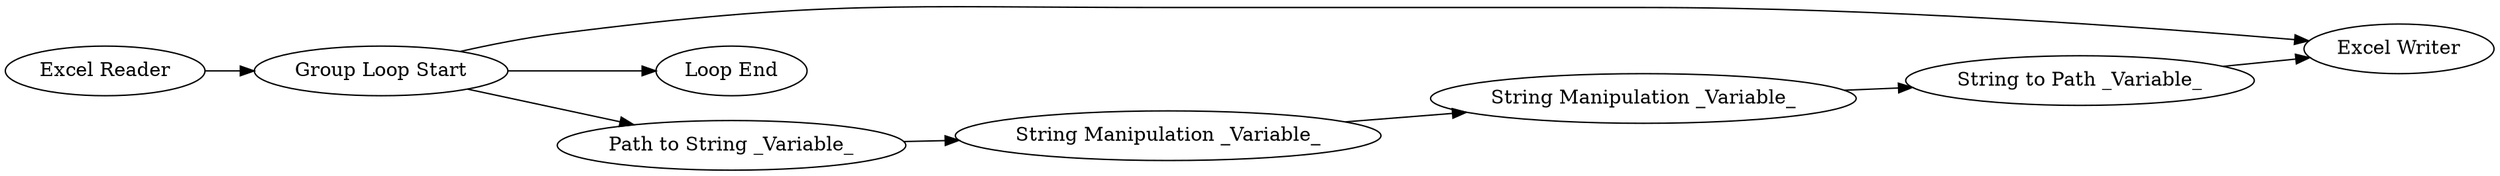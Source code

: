 digraph {
	12 -> 10
	1 -> 8
	1 -> 11
	6 -> 12
	1 -> 10
	11 -> 5
	5 -> 6
	9 -> 1
	5 [label="String Manipulation _Variable_"]
	1 [label="Group Loop Start"]
	9 [label="Excel Reader"]
	11 [label="Path to String _Variable_"]
	8 [label="Loop End"]
	6 [label="String Manipulation _Variable_"]
	12 [label="String to Path _Variable_"]
	10 [label="Excel Writer"]
	rankdir=LR
}
